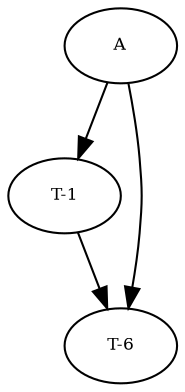 digraph RGL__DirectedAdjacencyGraph {
    "T-1" [
        fontsize = 8,
        label = "T-1"
    ]

    "T-6" [
        fontsize = 8,
        label = "T-6"
    ]

    A [
        fontsize = 8,
        label = A
    ]

    "T-1" -> "T-6" [
        fontsize = 8
    ]

    A -> "T-6" [
        fontsize = 8
    ]

    A -> "T-1" [
        fontsize = 8
    ]
}
